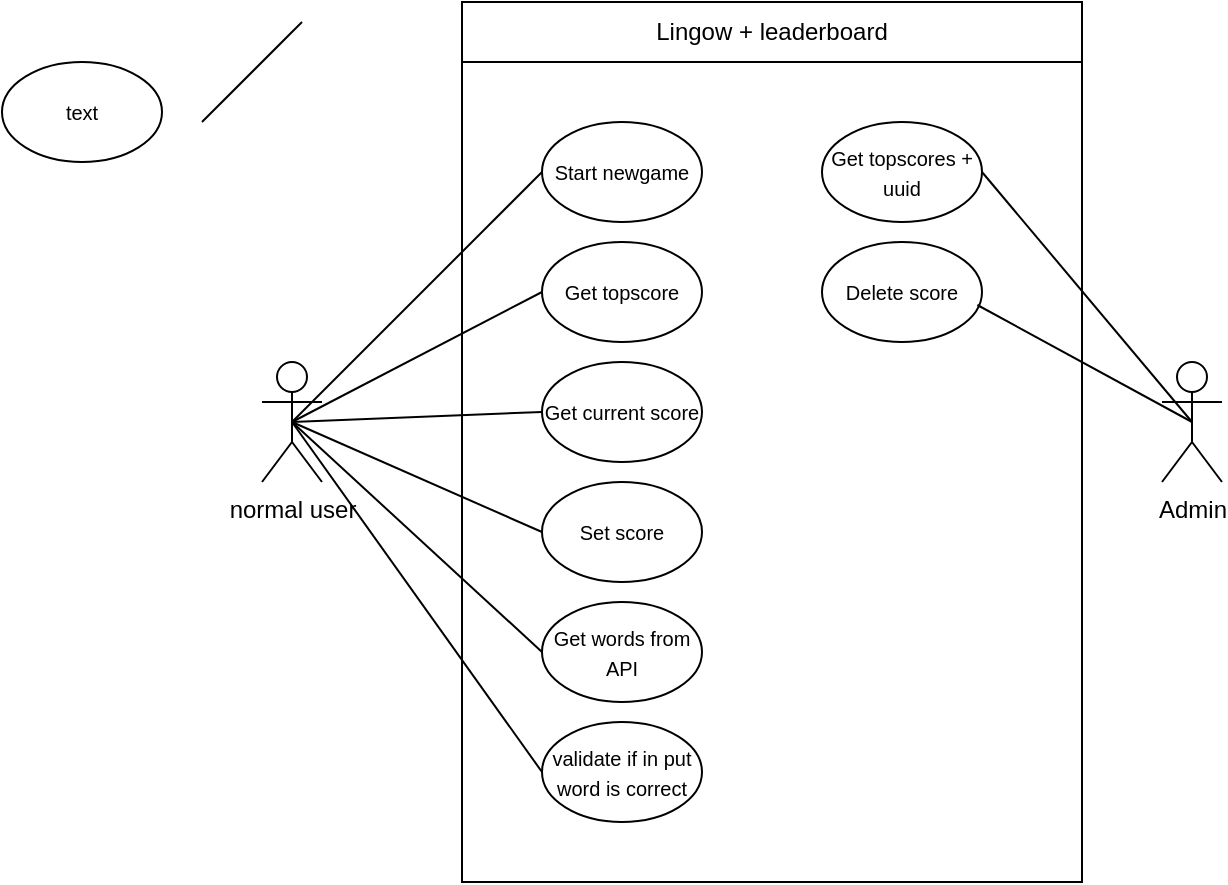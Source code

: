 <mxfile version="20.8.16" type="device"><diagram name="Pagina-1" id="1hRxU1rQJR6eNaNZ_KDi"><mxGraphModel dx="714" dy="423" grid="1" gridSize="10" guides="1" tooltips="1" connect="1" arrows="1" fold="1" page="1" pageScale="1" pageWidth="827" pageHeight="1169" math="0" shadow="0"><root><mxCell id="0"/><mxCell id="1" parent="0"/><mxCell id="1gkuqLcJcBR6IW7Dd_yd-1" value="normal user" style="shape=umlActor;verticalLabelPosition=bottom;verticalAlign=top;html=1;outlineConnect=0;" parent="1" vertex="1"><mxGeometry x="200" y="330" width="30" height="60" as="geometry"/></mxCell><mxCell id="1gkuqLcJcBR6IW7Dd_yd-2" value="Admin" style="shape=umlActor;verticalLabelPosition=bottom;verticalAlign=top;html=1;outlineConnect=0;" parent="1" vertex="1"><mxGeometry x="650" y="330" width="30" height="60" as="geometry"/></mxCell><mxCell id="1gkuqLcJcBR6IW7Dd_yd-3" value="" style="rounded=0;whiteSpace=wrap;html=1;" parent="1" vertex="1"><mxGeometry x="300" y="180" width="310" height="410" as="geometry"/></mxCell><mxCell id="1gkuqLcJcBR6IW7Dd_yd-8" value="Lingow + leaderboard" style="rounded=0;whiteSpace=wrap;html=1;" parent="1" vertex="1"><mxGeometry x="300" y="150" width="310" height="30" as="geometry"/></mxCell><mxCell id="1gkuqLcJcBR6IW7Dd_yd-24" value="&lt;font style=&quot;font-size: 10px;&quot;&gt;text&lt;/font&gt;" style="ellipse;whiteSpace=wrap;html=1;" parent="1" vertex="1"><mxGeometry x="70" y="180" width="80" height="50" as="geometry"/></mxCell><mxCell id="1gkuqLcJcBR6IW7Dd_yd-25" value="" style="endArrow=none;html=1;rounded=0;fontSize=10;" parent="1" edge="1"><mxGeometry width="50" height="50" relative="1" as="geometry"><mxPoint x="170" y="210" as="sourcePoint"/><mxPoint x="220" y="160" as="targetPoint"/></mxGeometry></mxCell><mxCell id="1gkuqLcJcBR6IW7Dd_yd-28" value="&lt;font style=&quot;font-size: 10px;&quot;&gt;Get topscores + uuid&lt;br&gt;&lt;/font&gt;" style="ellipse;whiteSpace=wrap;html=1;" parent="1" vertex="1"><mxGeometry x="480" y="210" width="80" height="50" as="geometry"/></mxCell><mxCell id="1gkuqLcJcBR6IW7Dd_yd-29" value="&lt;font style=&quot;font-size: 10px;&quot;&gt;Get topscore&lt;br&gt;&lt;/font&gt;" style="ellipse;whiteSpace=wrap;html=1;" parent="1" vertex="1"><mxGeometry x="340" y="270" width="80" height="50" as="geometry"/></mxCell><mxCell id="1gkuqLcJcBR6IW7Dd_yd-30" value="&lt;font style=&quot;font-size: 10px;&quot;&gt;Get current score&lt;br&gt;&lt;/font&gt;" style="ellipse;whiteSpace=wrap;html=1;" parent="1" vertex="1"><mxGeometry x="340" y="330" width="80" height="50" as="geometry"/></mxCell><mxCell id="1gkuqLcJcBR6IW7Dd_yd-31" value="&lt;font style=&quot;font-size: 10px;&quot;&gt;Set score&lt;br&gt;&lt;/font&gt;" style="ellipse;whiteSpace=wrap;html=1;" parent="1" vertex="1"><mxGeometry x="340" y="390" width="80" height="50" as="geometry"/></mxCell><mxCell id="1gkuqLcJcBR6IW7Dd_yd-32" value="&lt;font style=&quot;font-size: 10px;&quot;&gt;Get words from API&lt;br&gt;&lt;/font&gt;" style="ellipse;whiteSpace=wrap;html=1;" parent="1" vertex="1"><mxGeometry x="340" y="450" width="80" height="50" as="geometry"/></mxCell><mxCell id="1gkuqLcJcBR6IW7Dd_yd-34" value="&lt;font style=&quot;font-size: 10px;&quot;&gt;validate if in put word is correct&lt;/font&gt;" style="ellipse;whiteSpace=wrap;html=1;" parent="1" vertex="1"><mxGeometry x="340" y="510" width="80" height="50" as="geometry"/></mxCell><mxCell id="1gkuqLcJcBR6IW7Dd_yd-35" value="&lt;font style=&quot;font-size: 10px;&quot;&gt;Delete score&lt;br&gt;&lt;/font&gt;" style="ellipse;whiteSpace=wrap;html=1;" parent="1" vertex="1"><mxGeometry x="480" y="270" width="80" height="50" as="geometry"/></mxCell><mxCell id="EpXljkjOCyXTamw7NaAp-1" value="" style="endArrow=none;html=1;rounded=0;fontSize=10;exitX=0.5;exitY=0.5;exitDx=0;exitDy=0;exitPerimeter=0;entryX=0;entryY=0.5;entryDx=0;entryDy=0;" edge="1" parent="1" source="1gkuqLcJcBR6IW7Dd_yd-1" target="1gkuqLcJcBR6IW7Dd_yd-29"><mxGeometry width="50" height="50" relative="1" as="geometry"><mxPoint x="260" y="300" as="sourcePoint"/><mxPoint x="310" y="250" as="targetPoint"/></mxGeometry></mxCell><mxCell id="EpXljkjOCyXTamw7NaAp-2" value="" style="endArrow=none;html=1;rounded=0;fontSize=10;entryX=0;entryY=0.5;entryDx=0;entryDy=0;exitX=0.5;exitY=0.5;exitDx=0;exitDy=0;exitPerimeter=0;" edge="1" parent="1" source="1gkuqLcJcBR6IW7Dd_yd-1" target="1gkuqLcJcBR6IW7Dd_yd-30"><mxGeometry width="50" height="50" relative="1" as="geometry"><mxPoint x="180" y="220" as="sourcePoint"/><mxPoint x="230" y="170" as="targetPoint"/></mxGeometry></mxCell><mxCell id="EpXljkjOCyXTamw7NaAp-3" value="" style="endArrow=none;html=1;rounded=0;fontSize=10;entryX=0;entryY=0.5;entryDx=0;entryDy=0;exitX=0.5;exitY=0.5;exitDx=0;exitDy=0;exitPerimeter=0;" edge="1" parent="1" source="1gkuqLcJcBR6IW7Dd_yd-1" target="1gkuqLcJcBR6IW7Dd_yd-31"><mxGeometry width="50" height="50" relative="1" as="geometry"><mxPoint x="180" y="220" as="sourcePoint"/><mxPoint x="230" y="170" as="targetPoint"/></mxGeometry></mxCell><mxCell id="EpXljkjOCyXTamw7NaAp-4" value="" style="endArrow=none;html=1;rounded=0;fontSize=10;entryX=0;entryY=0.5;entryDx=0;entryDy=0;exitX=0.5;exitY=0.5;exitDx=0;exitDy=0;exitPerimeter=0;" edge="1" parent="1" source="1gkuqLcJcBR6IW7Dd_yd-1" target="1gkuqLcJcBR6IW7Dd_yd-32"><mxGeometry width="50" height="50" relative="1" as="geometry"><mxPoint x="180" y="220" as="sourcePoint"/><mxPoint x="230" y="170" as="targetPoint"/></mxGeometry></mxCell><mxCell id="EpXljkjOCyXTamw7NaAp-5" value="" style="endArrow=none;html=1;rounded=0;fontSize=10;entryX=0;entryY=0.5;entryDx=0;entryDy=0;exitX=0.5;exitY=0.5;exitDx=0;exitDy=0;exitPerimeter=0;" edge="1" parent="1" source="1gkuqLcJcBR6IW7Dd_yd-1" target="1gkuqLcJcBR6IW7Dd_yd-34"><mxGeometry width="50" height="50" relative="1" as="geometry"><mxPoint x="180" y="220" as="sourcePoint"/><mxPoint x="230" y="170" as="targetPoint"/></mxGeometry></mxCell><mxCell id="EpXljkjOCyXTamw7NaAp-6" value="" style="endArrow=none;html=1;rounded=0;fontSize=10;entryX=0.5;entryY=0.5;entryDx=0;entryDy=0;entryPerimeter=0;exitX=1;exitY=0.5;exitDx=0;exitDy=0;" edge="1" parent="1" source="1gkuqLcJcBR6IW7Dd_yd-28" target="1gkuqLcJcBR6IW7Dd_yd-2"><mxGeometry width="50" height="50" relative="1" as="geometry"><mxPoint x="180" y="220" as="sourcePoint"/><mxPoint x="230" y="170" as="targetPoint"/></mxGeometry></mxCell><mxCell id="EpXljkjOCyXTamw7NaAp-7" value="" style="endArrow=none;html=1;rounded=0;fontSize=10;entryX=0.5;entryY=0.5;entryDx=0;entryDy=0;entryPerimeter=0;exitX=0.971;exitY=0.63;exitDx=0;exitDy=0;exitPerimeter=0;" edge="1" parent="1" source="1gkuqLcJcBR6IW7Dd_yd-35" target="1gkuqLcJcBR6IW7Dd_yd-2"><mxGeometry width="50" height="50" relative="1" as="geometry"><mxPoint x="570" y="245" as="sourcePoint"/><mxPoint x="675" y="370.0" as="targetPoint"/></mxGeometry></mxCell><mxCell id="EpXljkjOCyXTamw7NaAp-9" value="&lt;font style=&quot;font-size: 10px;&quot;&gt;Start newgame&lt;/font&gt;" style="ellipse;whiteSpace=wrap;html=1;" vertex="1" parent="1"><mxGeometry x="340" y="210" width="80" height="50" as="geometry"/></mxCell><mxCell id="EpXljkjOCyXTamw7NaAp-10" value="" style="endArrow=none;html=1;rounded=0;fontSize=10;entryX=0;entryY=0.5;entryDx=0;entryDy=0;exitX=0.5;exitY=0.5;exitDx=0;exitDy=0;exitPerimeter=0;" edge="1" parent="1" source="1gkuqLcJcBR6IW7Dd_yd-1" target="EpXljkjOCyXTamw7NaAp-9"><mxGeometry width="50" height="50" relative="1" as="geometry"><mxPoint x="180" y="220" as="sourcePoint"/><mxPoint x="230" y="170" as="targetPoint"/></mxGeometry></mxCell></root></mxGraphModel></diagram></mxfile>